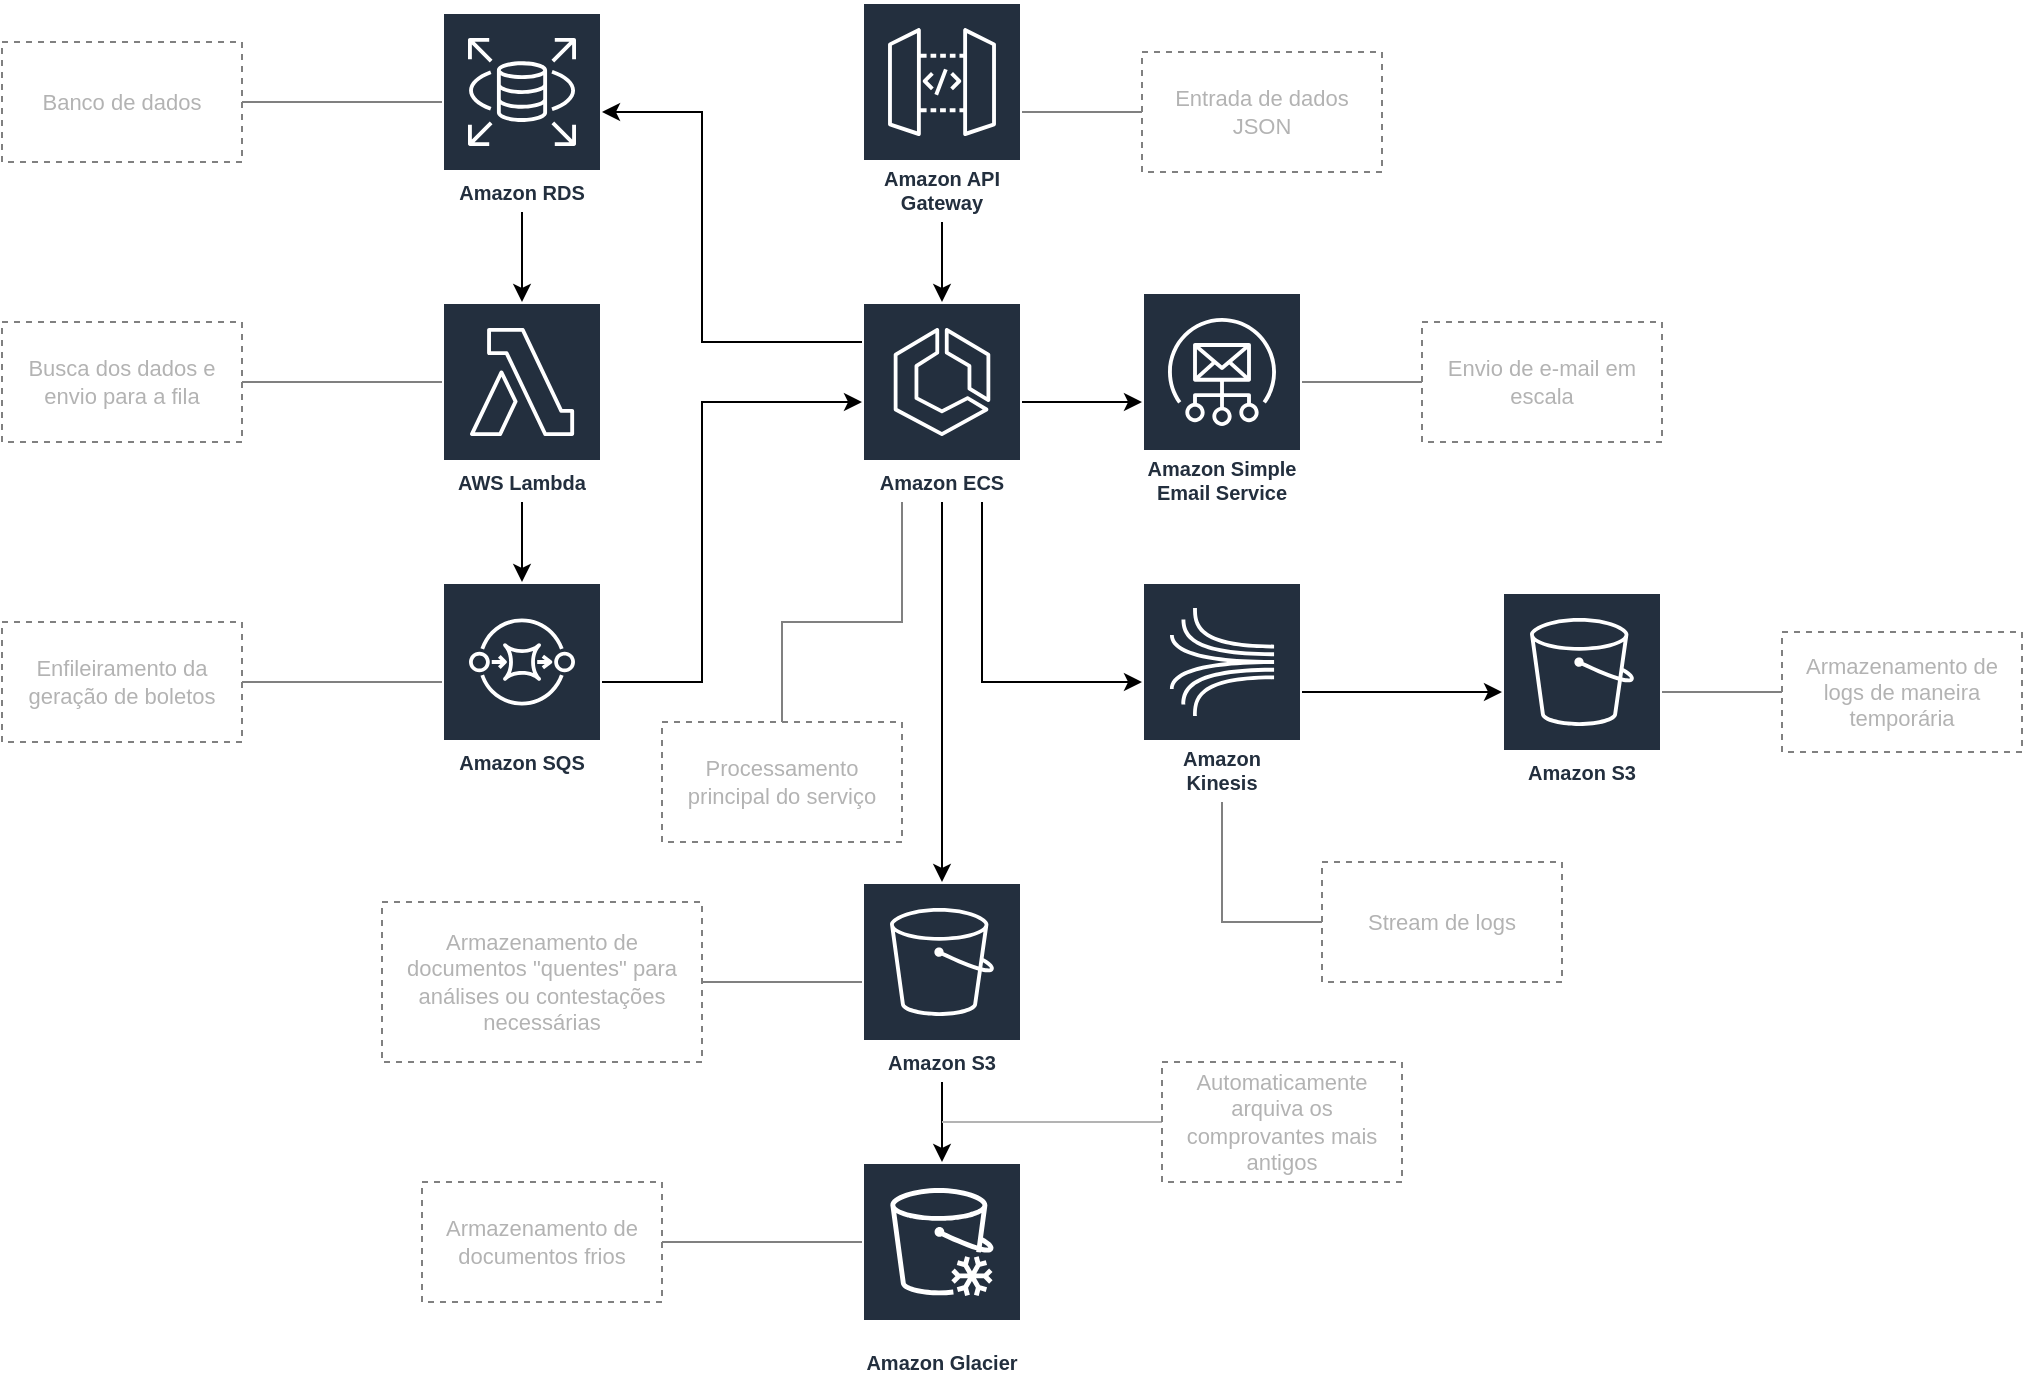 <mxfile version="21.5.2" type="device">
  <diagram name="Página-1" id="a_qFYttMn9DbcRjkyU0H">
    <mxGraphModel dx="2074" dy="1166" grid="1" gridSize="10" guides="1" tooltips="1" connect="1" arrows="1" fold="1" page="1" pageScale="1" pageWidth="1169" pageHeight="827" math="0" shadow="0">
      <root>
        <mxCell id="0" />
        <mxCell id="1" parent="0" />
        <mxCell id="NShE5ZIGYnbZBfNVVEFF-16" value="" style="edgeStyle=orthogonalEdgeStyle;rounded=0;orthogonalLoop=1;jettySize=auto;html=1;" edge="1" parent="1" source="NShE5ZIGYnbZBfNVVEFF-1" target="NShE5ZIGYnbZBfNVVEFF-4">
          <mxGeometry relative="1" as="geometry" />
        </mxCell>
        <mxCell id="NShE5ZIGYnbZBfNVVEFF-1" value="Amazon S3" style="outlineConnect=0;fontColor=#232F3E;gradientColor=none;strokeColor=#ffffff;fillColor=#232F3E;dashed=0;verticalLabelPosition=middle;verticalAlign=bottom;align=center;html=1;whiteSpace=wrap;fontSize=10;fontStyle=1;spacing=3;shape=mxgraph.aws4.productIcon;prIcon=mxgraph.aws4.s3;shadow=0;backgroundOutline=0;strokeOpacity=100;strokeWidth=1;" vertex="1" parent="1">
          <mxGeometry x="560" y="530" width="80" height="100" as="geometry" />
        </mxCell>
        <mxCell id="NShE5ZIGYnbZBfNVVEFF-4" value="Amazon Glacier" style="outlineConnect=0;fontColor=#232F3E;gradientColor=none;strokeColor=#ffffff;fillColor=#232F3E;dashed=0;verticalLabelPosition=middle;verticalAlign=bottom;align=center;html=1;whiteSpace=wrap;fontSize=10;fontStyle=1;spacing=3;shape=mxgraph.aws4.productIcon;prIcon=mxgraph.aws4.glacier;shadow=0;backgroundOutline=0;strokeOpacity=100;strokeWidth=1;" vertex="1" parent="1">
          <mxGeometry x="560" y="670" width="80" height="110" as="geometry" />
        </mxCell>
        <mxCell id="NShE5ZIGYnbZBfNVVEFF-14" value="" style="edgeStyle=orthogonalEdgeStyle;rounded=0;orthogonalLoop=1;jettySize=auto;html=1;" edge="1" parent="1" source="NShE5ZIGYnbZBfNVVEFF-5" target="NShE5ZIGYnbZBfNVVEFF-7">
          <mxGeometry relative="1" as="geometry">
            <Array as="points">
              <mxPoint x="620" y="430" />
            </Array>
          </mxGeometry>
        </mxCell>
        <mxCell id="NShE5ZIGYnbZBfNVVEFF-25" value="" style="edgeStyle=orthogonalEdgeStyle;rounded=0;orthogonalLoop=1;jettySize=auto;html=1;" edge="1" parent="1" source="NShE5ZIGYnbZBfNVVEFF-5" target="NShE5ZIGYnbZBfNVVEFF-21">
          <mxGeometry relative="1" as="geometry" />
        </mxCell>
        <mxCell id="NShE5ZIGYnbZBfNVVEFF-44" value="" style="edgeStyle=orthogonalEdgeStyle;rounded=0;orthogonalLoop=1;jettySize=auto;html=1;" edge="1" parent="1" source="NShE5ZIGYnbZBfNVVEFF-5" target="NShE5ZIGYnbZBfNVVEFF-1">
          <mxGeometry relative="1" as="geometry">
            <mxPoint x="600" y="420" as="targetPoint" />
          </mxGeometry>
        </mxCell>
        <mxCell id="NShE5ZIGYnbZBfNVVEFF-5" value="Amazon ECS" style="outlineConnect=0;fontColor=#232F3E;gradientColor=none;strokeColor=#ffffff;fillColor=#232F3E;dashed=0;verticalLabelPosition=middle;verticalAlign=bottom;align=center;html=1;whiteSpace=wrap;fontSize=10;fontStyle=1;spacing=3;shape=mxgraph.aws4.productIcon;prIcon=mxgraph.aws4.ecs;shadow=0;backgroundOutline=0;strokeOpacity=100;strokeWidth=1;" vertex="1" parent="1">
          <mxGeometry x="560" y="240" width="80" height="100" as="geometry" />
        </mxCell>
        <mxCell id="NShE5ZIGYnbZBfNVVEFF-27" value="" style="edgeStyle=orthogonalEdgeStyle;rounded=0;orthogonalLoop=1;jettySize=auto;html=1;" edge="1" parent="1" source="NShE5ZIGYnbZBfNVVEFF-6" target="NShE5ZIGYnbZBfNVVEFF-22">
          <mxGeometry relative="1" as="geometry" />
        </mxCell>
        <mxCell id="NShE5ZIGYnbZBfNVVEFF-6" value="AWS Lambda" style="outlineConnect=0;fontColor=#232F3E;gradientColor=none;strokeColor=#ffffff;fillColor=#232F3E;dashed=0;verticalLabelPosition=middle;verticalAlign=bottom;align=center;html=1;whiteSpace=wrap;fontSize=10;fontStyle=1;spacing=3;shape=mxgraph.aws4.productIcon;prIcon=mxgraph.aws4.lambda;shadow=0;backgroundOutline=0;strokeOpacity=100;strokeWidth=1;" vertex="1" parent="1">
          <mxGeometry x="350" y="240" width="80" height="100" as="geometry" />
        </mxCell>
        <mxCell id="NShE5ZIGYnbZBfNVVEFF-47" value="" style="edgeStyle=orthogonalEdgeStyle;rounded=0;orthogonalLoop=1;jettySize=auto;html=1;" edge="1" parent="1" source="NShE5ZIGYnbZBfNVVEFF-7" target="NShE5ZIGYnbZBfNVVEFF-42">
          <mxGeometry relative="1" as="geometry" />
        </mxCell>
        <mxCell id="NShE5ZIGYnbZBfNVVEFF-7" value="Amazon Kinesis" style="outlineConnect=0;fontColor=#232F3E;gradientColor=none;strokeColor=#ffffff;fillColor=#232F3E;dashed=0;verticalLabelPosition=middle;verticalAlign=bottom;align=center;html=1;whiteSpace=wrap;fontSize=10;fontStyle=1;spacing=3;shape=mxgraph.aws4.productIcon;prIcon=mxgraph.aws4.kinesis;shadow=0;backgroundOutline=0;strokeOpacity=100;strokeWidth=1;" vertex="1" parent="1">
          <mxGeometry x="700" y="380" width="80" height="110" as="geometry" />
        </mxCell>
        <mxCell id="NShE5ZIGYnbZBfNVVEFF-13" value="" style="edgeStyle=orthogonalEdgeStyle;rounded=0;orthogonalLoop=1;jettySize=auto;html=1;" edge="1" parent="1" source="NShE5ZIGYnbZBfNVVEFF-8" target="NShE5ZIGYnbZBfNVVEFF-5">
          <mxGeometry relative="1" as="geometry" />
        </mxCell>
        <mxCell id="NShE5ZIGYnbZBfNVVEFF-8" value="Amazon API Gateway" style="sketch=0;outlineConnect=0;fontColor=#232F3E;gradientColor=none;strokeColor=#ffffff;fillColor=#232F3E;dashed=0;verticalLabelPosition=middle;verticalAlign=bottom;align=center;html=1;whiteSpace=wrap;fontSize=10;fontStyle=1;spacing=3;shape=mxgraph.aws4.productIcon;prIcon=mxgraph.aws4.api_gateway;" vertex="1" parent="1">
          <mxGeometry x="560" y="90" width="80" height="110" as="geometry" />
        </mxCell>
        <mxCell id="NShE5ZIGYnbZBfNVVEFF-24" value="" style="edgeStyle=orthogonalEdgeStyle;rounded=0;orthogonalLoop=1;jettySize=auto;html=1;endArrow=none;endFill=0;startArrow=classic;startFill=1;" edge="1" parent="1" source="NShE5ZIGYnbZBfNVVEFF-10" target="NShE5ZIGYnbZBfNVVEFF-5">
          <mxGeometry relative="1" as="geometry">
            <mxPoint x="490" y="145" as="targetPoint" />
            <Array as="points">
              <mxPoint x="480" y="145" />
              <mxPoint x="480" y="260" />
            </Array>
          </mxGeometry>
        </mxCell>
        <mxCell id="NShE5ZIGYnbZBfNVVEFF-26" value="" style="edgeStyle=orthogonalEdgeStyle;rounded=0;orthogonalLoop=1;jettySize=auto;html=1;" edge="1" parent="1" source="NShE5ZIGYnbZBfNVVEFF-10" target="NShE5ZIGYnbZBfNVVEFF-6">
          <mxGeometry relative="1" as="geometry" />
        </mxCell>
        <mxCell id="NShE5ZIGYnbZBfNVVEFF-10" value="Amazon RDS" style="sketch=0;outlineConnect=0;fontColor=#232F3E;gradientColor=none;strokeColor=#ffffff;fillColor=#232F3E;dashed=0;verticalLabelPosition=middle;verticalAlign=bottom;align=center;html=1;whiteSpace=wrap;fontSize=10;fontStyle=1;spacing=3;shape=mxgraph.aws4.productIcon;prIcon=mxgraph.aws4.rds;" vertex="1" parent="1">
          <mxGeometry x="350" y="95" width="80" height="100" as="geometry" />
        </mxCell>
        <mxCell id="NShE5ZIGYnbZBfNVVEFF-12" value="" style="edgeStyle=orthogonalEdgeStyle;rounded=0;orthogonalLoop=1;jettySize=auto;html=1;fontColor=#CCCCCC;strokeColor=#808080;endArrow=none;endFill=0;" edge="1" parent="1" source="NShE5ZIGYnbZBfNVVEFF-11" target="NShE5ZIGYnbZBfNVVEFF-8">
          <mxGeometry relative="1" as="geometry" />
        </mxCell>
        <mxCell id="NShE5ZIGYnbZBfNVVEFF-11" value="Entrada de dados JSON" style="rounded=0;whiteSpace=wrap;html=1;dashed=1;strokeWidth=1;strokeColor=#808080;fontSize=11;fontColor=#B3B3B3;" vertex="1" parent="1">
          <mxGeometry x="700" y="115" width="120" height="60" as="geometry" />
        </mxCell>
        <mxCell id="NShE5ZIGYnbZBfNVVEFF-18" value="" style="edgeStyle=orthogonalEdgeStyle;rounded=0;orthogonalLoop=1;jettySize=auto;html=1;endArrow=none;endFill=0;strokeColor=#B3B3B3;" edge="1" parent="1" source="NShE5ZIGYnbZBfNVVEFF-17">
          <mxGeometry relative="1" as="geometry">
            <mxPoint x="600" y="650" as="targetPoint" />
          </mxGeometry>
        </mxCell>
        <mxCell id="NShE5ZIGYnbZBfNVVEFF-17" value="Automaticamente arquiva os comprovantes mais antigos" style="rounded=0;whiteSpace=wrap;html=1;dashed=1;strokeWidth=1;strokeColor=#808080;fontSize=11;fontColor=#B3B3B3;" vertex="1" parent="1">
          <mxGeometry x="710" y="620" width="120" height="60" as="geometry" />
        </mxCell>
        <mxCell id="NShE5ZIGYnbZBfNVVEFF-21" value="Amazon Simple Email Service" style="sketch=0;outlineConnect=0;fontColor=#232F3E;gradientColor=none;strokeColor=#ffffff;fillColor=#232F3E;dashed=0;verticalLabelPosition=middle;verticalAlign=bottom;align=center;html=1;whiteSpace=wrap;fontSize=10;fontStyle=1;spacing=3;shape=mxgraph.aws4.productIcon;prIcon=mxgraph.aws4.simple_email_service;" vertex="1" parent="1">
          <mxGeometry x="700" y="235" width="80" height="110" as="geometry" />
        </mxCell>
        <mxCell id="NShE5ZIGYnbZBfNVVEFF-29" value="" style="edgeStyle=orthogonalEdgeStyle;rounded=0;orthogonalLoop=1;jettySize=auto;html=1;" edge="1" parent="1" source="NShE5ZIGYnbZBfNVVEFF-22" target="NShE5ZIGYnbZBfNVVEFF-5">
          <mxGeometry relative="1" as="geometry">
            <mxPoint x="490" y="430" as="targetPoint" />
            <Array as="points">
              <mxPoint x="480" y="430" />
              <mxPoint x="480" y="290" />
            </Array>
          </mxGeometry>
        </mxCell>
        <mxCell id="NShE5ZIGYnbZBfNVVEFF-22" value="Amazon SQS" style="sketch=0;outlineConnect=0;fontColor=#232F3E;gradientColor=none;strokeColor=#ffffff;fillColor=#232F3E;dashed=0;verticalLabelPosition=middle;verticalAlign=bottom;align=center;html=1;whiteSpace=wrap;fontSize=10;fontStyle=1;spacing=3;shape=mxgraph.aws4.productIcon;prIcon=mxgraph.aws4.sqs;" vertex="1" parent="1">
          <mxGeometry x="350" y="380" width="80" height="100" as="geometry" />
        </mxCell>
        <mxCell id="NShE5ZIGYnbZBfNVVEFF-30" value="" style="edgeStyle=orthogonalEdgeStyle;rounded=0;orthogonalLoop=1;jettySize=auto;html=1;fontColor=#CCCCCC;strokeColor=#808080;endArrow=none;endFill=0;" edge="1" parent="1" source="NShE5ZIGYnbZBfNVVEFF-31">
          <mxGeometry relative="1" as="geometry">
            <mxPoint x="780" y="280" as="targetPoint" />
          </mxGeometry>
        </mxCell>
        <mxCell id="NShE5ZIGYnbZBfNVVEFF-31" value="Envio de e-mail em escala" style="rounded=0;whiteSpace=wrap;html=1;dashed=1;strokeWidth=1;strokeColor=#808080;fontSize=11;fontColor=#B3B3B3;" vertex="1" parent="1">
          <mxGeometry x="840" y="250" width="120" height="60" as="geometry" />
        </mxCell>
        <mxCell id="NShE5ZIGYnbZBfNVVEFF-32" value="" style="edgeStyle=orthogonalEdgeStyle;rounded=0;orthogonalLoop=1;jettySize=auto;html=1;fontColor=#CCCCCC;strokeColor=#808080;endArrow=none;endFill=0;" edge="1" parent="1" source="NShE5ZIGYnbZBfNVVEFF-33" target="NShE5ZIGYnbZBfNVVEFF-22">
          <mxGeometry relative="1" as="geometry">
            <mxPoint x="50" y="435" as="targetPoint" />
          </mxGeometry>
        </mxCell>
        <mxCell id="NShE5ZIGYnbZBfNVVEFF-33" value="Enfileiramento da geração de boletos" style="rounded=0;whiteSpace=wrap;html=1;dashed=1;strokeWidth=1;strokeColor=#808080;fontSize=11;fontColor=#B3B3B3;" vertex="1" parent="1">
          <mxGeometry x="130" y="400" width="120" height="60" as="geometry" />
        </mxCell>
        <mxCell id="NShE5ZIGYnbZBfNVVEFF-34" value="" style="edgeStyle=orthogonalEdgeStyle;rounded=0;orthogonalLoop=1;jettySize=auto;html=1;fontColor=#CCCCCC;strokeColor=#808080;endArrow=none;endFill=0;" edge="1" parent="1" source="NShE5ZIGYnbZBfNVVEFF-35">
          <mxGeometry relative="1" as="geometry">
            <mxPoint x="350" y="280" as="targetPoint" />
          </mxGeometry>
        </mxCell>
        <mxCell id="NShE5ZIGYnbZBfNVVEFF-35" value="Busca dos dados e envio para a fila" style="rounded=0;whiteSpace=wrap;html=1;dashed=1;strokeWidth=1;strokeColor=#808080;fontSize=11;fontColor=#B3B3B3;" vertex="1" parent="1">
          <mxGeometry x="130" y="250" width="120" height="60" as="geometry" />
        </mxCell>
        <mxCell id="NShE5ZIGYnbZBfNVVEFF-36" value="" style="edgeStyle=orthogonalEdgeStyle;rounded=0;orthogonalLoop=1;jettySize=auto;html=1;fontColor=#CCCCCC;strokeColor=#808080;endArrow=none;endFill=0;" edge="1" parent="1" source="NShE5ZIGYnbZBfNVVEFF-37">
          <mxGeometry relative="1" as="geometry">
            <mxPoint x="350" y="140" as="targetPoint" />
          </mxGeometry>
        </mxCell>
        <mxCell id="NShE5ZIGYnbZBfNVVEFF-37" value="Banco de dados" style="rounded=0;whiteSpace=wrap;html=1;dashed=1;strokeWidth=1;strokeColor=#808080;fontSize=11;fontColor=#B3B3B3;" vertex="1" parent="1">
          <mxGeometry x="130" y="110" width="120" height="60" as="geometry" />
        </mxCell>
        <mxCell id="NShE5ZIGYnbZBfNVVEFF-38" value="" style="edgeStyle=orthogonalEdgeStyle;rounded=0;orthogonalLoop=1;jettySize=auto;html=1;fontColor=#CCCCCC;strokeColor=#808080;endArrow=none;endFill=0;" edge="1" parent="1" source="NShE5ZIGYnbZBfNVVEFF-39">
          <mxGeometry relative="1" as="geometry">
            <mxPoint x="560" y="580" as="targetPoint" />
          </mxGeometry>
        </mxCell>
        <mxCell id="NShE5ZIGYnbZBfNVVEFF-39" value="Armazenamento de documentos &quot;quentes&quot; para análises ou contestações necessárias" style="rounded=0;whiteSpace=wrap;html=1;dashed=1;strokeWidth=1;strokeColor=#808080;fontSize=11;fontColor=#B3B3B3;" vertex="1" parent="1">
          <mxGeometry x="320" y="540" width="160" height="80" as="geometry" />
        </mxCell>
        <mxCell id="NShE5ZIGYnbZBfNVVEFF-40" value="" style="edgeStyle=orthogonalEdgeStyle;rounded=0;orthogonalLoop=1;jettySize=auto;html=1;fontColor=#CCCCCC;strokeColor=#808080;endArrow=none;endFill=0;" edge="1" parent="1" source="NShE5ZIGYnbZBfNVVEFF-41">
          <mxGeometry relative="1" as="geometry">
            <mxPoint x="560" y="710" as="targetPoint" />
          </mxGeometry>
        </mxCell>
        <mxCell id="NShE5ZIGYnbZBfNVVEFF-41" value="Armazenamento de documentos frios" style="rounded=0;whiteSpace=wrap;html=1;dashed=1;strokeWidth=1;strokeColor=#808080;fontSize=11;fontColor=#B3B3B3;" vertex="1" parent="1">
          <mxGeometry x="340" y="680" width="120" height="60" as="geometry" />
        </mxCell>
        <mxCell id="NShE5ZIGYnbZBfNVVEFF-42" value="Amazon S3" style="outlineConnect=0;fontColor=#232F3E;gradientColor=none;strokeColor=#ffffff;fillColor=#232F3E;dashed=0;verticalLabelPosition=middle;verticalAlign=bottom;align=center;html=1;whiteSpace=wrap;fontSize=10;fontStyle=1;spacing=3;shape=mxgraph.aws4.productIcon;prIcon=mxgraph.aws4.s3;shadow=0;backgroundOutline=0;strokeOpacity=100;strokeWidth=1;" vertex="1" parent="1">
          <mxGeometry x="880" y="385" width="80" height="100" as="geometry" />
        </mxCell>
        <mxCell id="NShE5ZIGYnbZBfNVVEFF-45" value="" style="edgeStyle=orthogonalEdgeStyle;rounded=0;orthogonalLoop=1;jettySize=auto;html=1;fontColor=#CCCCCC;strokeColor=#808080;endArrow=none;endFill=0;" edge="1" parent="1" source="NShE5ZIGYnbZBfNVVEFF-46">
          <mxGeometry relative="1" as="geometry">
            <mxPoint x="960" y="435" as="targetPoint" />
          </mxGeometry>
        </mxCell>
        <mxCell id="NShE5ZIGYnbZBfNVVEFF-46" value="Armazenamento de logs de maneira temporária" style="rounded=0;whiteSpace=wrap;html=1;dashed=1;strokeWidth=1;strokeColor=#808080;fontSize=11;fontColor=#B3B3B3;" vertex="1" parent="1">
          <mxGeometry x="1020" y="405" width="120" height="60" as="geometry" />
        </mxCell>
        <mxCell id="NShE5ZIGYnbZBfNVVEFF-48" value="" style="edgeStyle=orthogonalEdgeStyle;rounded=0;orthogonalLoop=1;jettySize=auto;html=1;fontColor=#CCCCCC;strokeColor=#808080;endArrow=none;endFill=0;" edge="1" parent="1" source="NShE5ZIGYnbZBfNVVEFF-49" target="NShE5ZIGYnbZBfNVVEFF-7">
          <mxGeometry relative="1" as="geometry">
            <mxPoint x="730" y="550" as="targetPoint" />
          </mxGeometry>
        </mxCell>
        <mxCell id="NShE5ZIGYnbZBfNVVEFF-49" value="Stream de logs" style="rounded=0;whiteSpace=wrap;html=1;dashed=1;strokeWidth=1;strokeColor=#808080;fontSize=11;fontColor=#B3B3B3;" vertex="1" parent="1">
          <mxGeometry x="790" y="520" width="120" height="60" as="geometry" />
        </mxCell>
        <mxCell id="NShE5ZIGYnbZBfNVVEFF-50" value="" style="edgeStyle=orthogonalEdgeStyle;rounded=0;orthogonalLoop=1;jettySize=auto;html=1;fontColor=#CCCCCC;strokeColor=#808080;endArrow=none;endFill=0;" edge="1" parent="1" source="NShE5ZIGYnbZBfNVVEFF-51" target="NShE5ZIGYnbZBfNVVEFF-5">
          <mxGeometry relative="1" as="geometry">
            <mxPoint x="400" y="430" as="targetPoint" />
            <Array as="points">
              <mxPoint x="520" y="400" />
              <mxPoint x="580" y="400" />
            </Array>
          </mxGeometry>
        </mxCell>
        <mxCell id="NShE5ZIGYnbZBfNVVEFF-51" value="Processamento principal do serviço" style="rounded=0;whiteSpace=wrap;html=1;dashed=1;strokeWidth=1;strokeColor=#808080;fontSize=11;fontColor=#B3B3B3;" vertex="1" parent="1">
          <mxGeometry x="460" y="450" width="120" height="60" as="geometry" />
        </mxCell>
      </root>
    </mxGraphModel>
  </diagram>
</mxfile>
